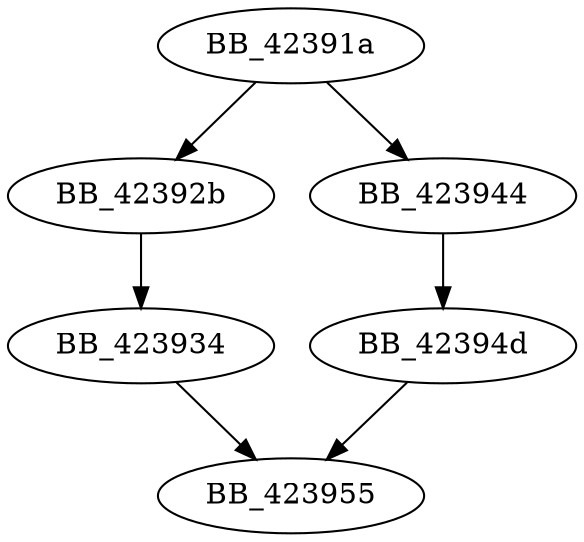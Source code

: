 DiGraph __fassign_l{
BB_42391a->BB_42392b
BB_42391a->BB_423944
BB_42392b->BB_423934
BB_423934->BB_423955
BB_423944->BB_42394d
BB_42394d->BB_423955
}
